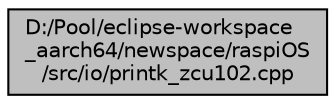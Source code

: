 digraph "D:/Pool/eclipse-workspace_aarch64/newspace/raspiOS/src/io/printk_zcu102.cpp"
{
  edge [fontname="Helvetica",fontsize="10",labelfontname="Helvetica",labelfontsize="10"];
  node [fontname="Helvetica",fontsize="10",shape=record];
  Node3721 [label="D:/Pool/eclipse-workspace\l_aarch64/newspace/raspiOS\l/src/io/printk_zcu102.cpp",height=0.2,width=0.4,color="black", fillcolor="grey75", style="filled", fontcolor="black"];
}
